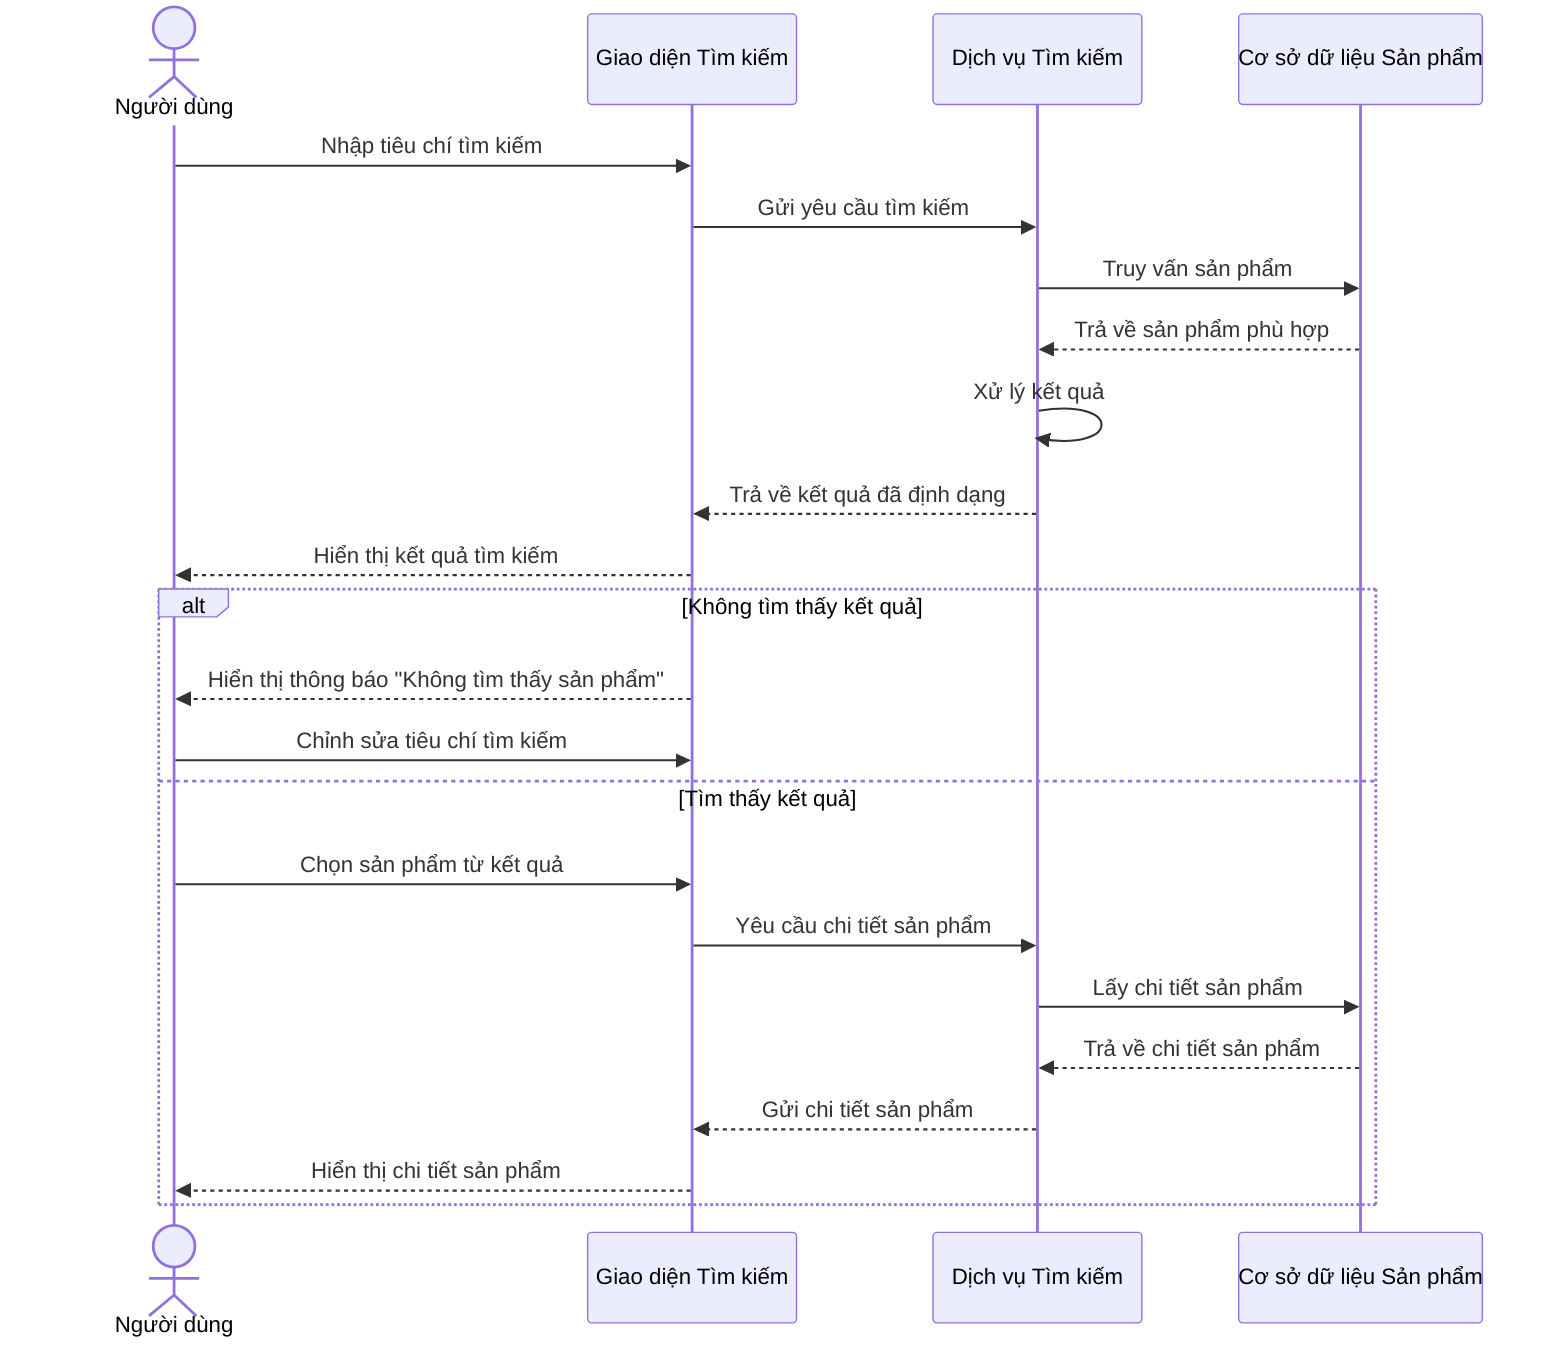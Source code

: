 sequenceDiagram
    actor NguoiDung as Người dùng
    participant GiaoDien as Giao diện Tìm kiếm
    participant DichVu as Dịch vụ Tìm kiếm
    participant CSDL as Cơ sở dữ liệu Sản phẩm

    NguoiDung->>GiaoDien: Nhập tiêu chí tìm kiếm
    GiaoDien->>DichVu: Gửi yêu cầu tìm kiếm
    DichVu->>CSDL: Truy vấn sản phẩm
    CSDL-->>DichVu: Trả về sản phẩm phù hợp
    DichVu->>DichVu: Xử lý kết quả
    DichVu-->>GiaoDien: Trả về kết quả đã định dạng
    GiaoDien-->>NguoiDung: Hiển thị kết quả tìm kiếm
    
    alt Không tìm thấy kết quả
        GiaoDien-->>NguoiDung: Hiển thị thông báo "Không tìm thấy sản phẩm"
        NguoiDung->>GiaoDien: Chỉnh sửa tiêu chí tìm kiếm
    else Tìm thấy kết quả
        NguoiDung->>GiaoDien: Chọn sản phẩm từ kết quả
        GiaoDien->>DichVu: Yêu cầu chi tiết sản phẩm
        DichVu->>CSDL: Lấy chi tiết sản phẩm
        CSDL-->>DichVu: Trả về chi tiết sản phẩm
        DichVu-->>GiaoDien: Gửi chi tiết sản phẩm
        GiaoDien-->>NguoiDung: Hiển thị chi tiết sản phẩm
    end